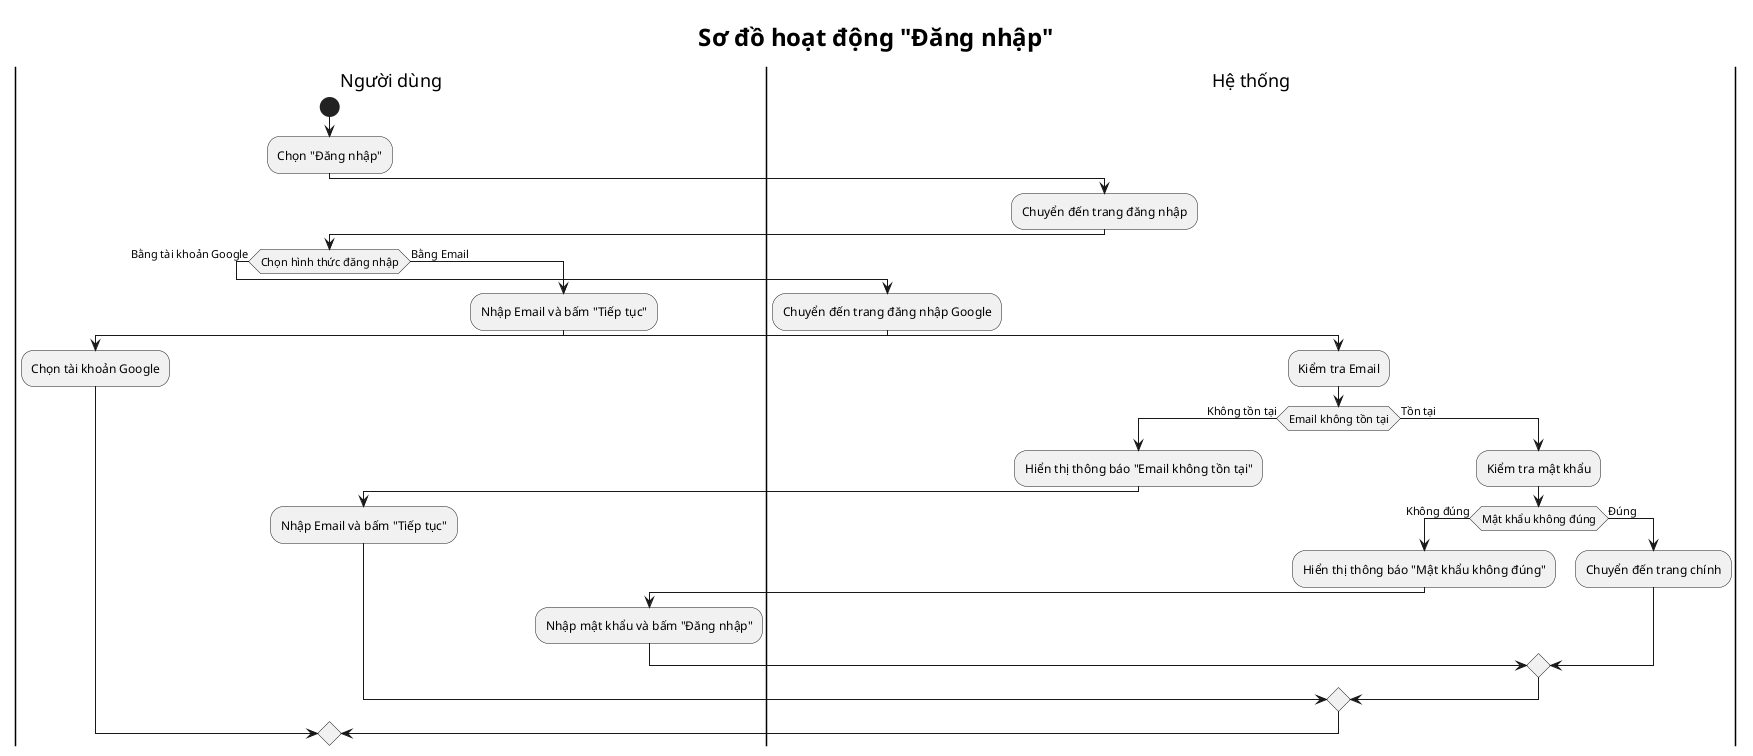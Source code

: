 @startuml

title <size: 24> Sơ đồ hoạt động "Đăng nhập" </size>

|Người dùng|
start
:Chọn "Đăng nhập";
|Hệ thống|
:Chuyển đến trang đăng nhập;
|Người dùng|
if (Chọn hình thức đăng nhập) is (Bằng tài khoản Google) then 
    |Hệ thống|
    :Chuyển đến trang đăng nhập Google;
    |Người dùng|
    :Chọn tài khoản Google;
else (Bằng Email)
    |Người dùng|
    :Nhập Email và bấm "Tiếp tục";
    |Hệ thống|
    :Kiểm tra Email;
    if (Email không tồn tại) then (Không tồn tại)
        |Hệ thống|
        :Hiển thị thông báo "Email không tồn tại";
        |Người dùng|
        :Nhập Email và bấm "Tiếp tục";
    else (Tồn tại)
        |Hệ thống|
        :Kiểm tra mật khẩu;
        if (Mật khẩu không đúng) then (Không đúng)
            |Hệ thống|
            :Hiển thị thông báo "Mật khẩu không đúng";
            |Người dùng|
            :Nhập mật khẩu và bấm "Đăng nhập";
        else (Đúng)
            |Hệ thống|
            :Chuyển đến trang chính;
        endif







@enduml
